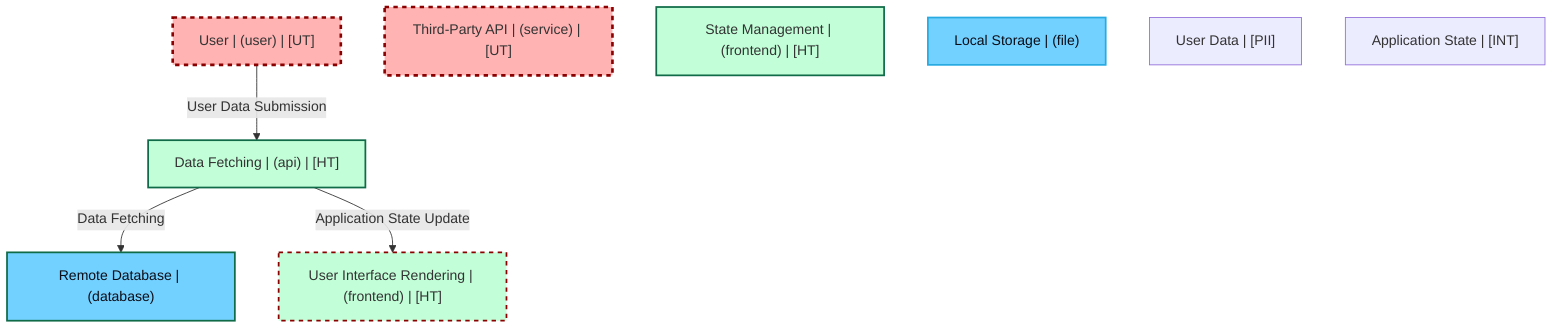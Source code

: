 graph TB
  node_01F8Z6C7B4D8F1E5A7G5K8N9ZY["User | (user) | [UT]"]:::untrusted
  node_01F8Z6C7B4D8F1E5A7G5K8N9Z0["Third-Party API | (service) | [UT]"]:::untrusted
  node_01F8Z6C7B4D8F1E5A7G5K8N9ZT["User Interface Rendering | (frontend) | [HT]"]:::highTrust
  node_01F8Z6C7B4D8F1E5A7G5K8N9ZU["Data Fetching | (api) | [HT]"]:::highTrust
  node_01F8Z6C7B4D8F1E5A7G5K8N9ZV["State Management | (frontend) | [HT]"]:::highTrust
  node_01F8Z6C7B4D8F1E5A7G5K8N9ZW["Local Storage | (file)"]:::dataStore
  node_01F8Z6C7B4D8F1E5A7G5K8N9ZX["Remote Database | (database)"]:::dataStore
  node_01F8Z6C7B4D8F1E5A7G5K8N9ZR["User Data | [PII]"]:::dataAsset,pii
  node_01F8Z6C7B4D8F1E5A7G5K8N9ZS["Application State | [INT]"]:::dataAsset,internal

  node_01F8Z6C7B4D8F1E5A7G5K8N9ZY -->|User Data Submission| node_01F8Z6C7B4D8F1E5A7G5K8N9ZU:::encryptedFlow
  node_01F8Z6C7B4D8F1E5A7G5K8N9ZU -->|Data Fetching| node_01F8Z6C7B4D8F1E5A7G5K8N9ZX:::encryptedFlow
  node_01F8Z6C7B4D8F1E5A7G5K8N9ZU -->|Application State Update| node_01F8Z6C7B4D8F1E5A7G5K8N9ZT:::unencryptedFlow

  classDef externalEntity fill:#FFB3B3,stroke:#8B0000,stroke-width:2px,color:#0B0D17
  classDef process fill:#C2FFD8,stroke:#106B49,stroke-width:2px,color:#0B0D17
  classDef dataStore fill:#73d1ff,stroke:#29ABE2,stroke-width:2px,color:#0B0D17
  classDef dataAsset fill:#ffa1ad,stroke:#A259FF,stroke-width:2px,color:#0B0D17
  classDef untrusted fill:#FFB3B3,stroke:#8B0000,stroke-width:3px,stroke-dasharray:5 5
  classDef lowTrust fill:#f77c63,stroke:#f77c63,stroke-width:2px,stroke-dasharray:3 3
  classDef mediumTrust fill:#FFF2B3,stroke:#7A6300,stroke-width:2px
  classDef highTrust fill:#C2FFD8,stroke:#106B49,stroke-width:2px
  classDef veryHighTrust fill:#36FF8F,stroke:#36FF8F,stroke-width:3px
  classDef public fill:#C2FFD8,stroke:#106B49,stroke-width:1px
  classDef internal fill:#FFF2B3,stroke:#7A6300,stroke-width:1px
  classDef confidential fill:#FFB3B3,stroke:#8B0000,stroke-width:2px
  classDef restricted fill:#8B0000,stroke:#8B0000,stroke-width:3px
  classDef pii fill:#ffa1ad,stroke:#A259FF,stroke-width:2px
  classDef pci fill:#8B0000,stroke:#8B0000,stroke-width:3px
  classDef phi fill:#ffa1ad,stroke:#A259FF,stroke-width:3px
  classDef encryptedFlow stroke:#106B49,stroke-width:2px
  classDef unencryptedFlow stroke:#8B0000,stroke-width:2px,stroke-dasharray:5 5
  classDef authenticatedFlow stroke:#29ABE2,stroke-width:2px
  classDef trustBoundary fill:transparent,stroke:#2E3440,stroke-width:3px,stroke-dasharray:10 5